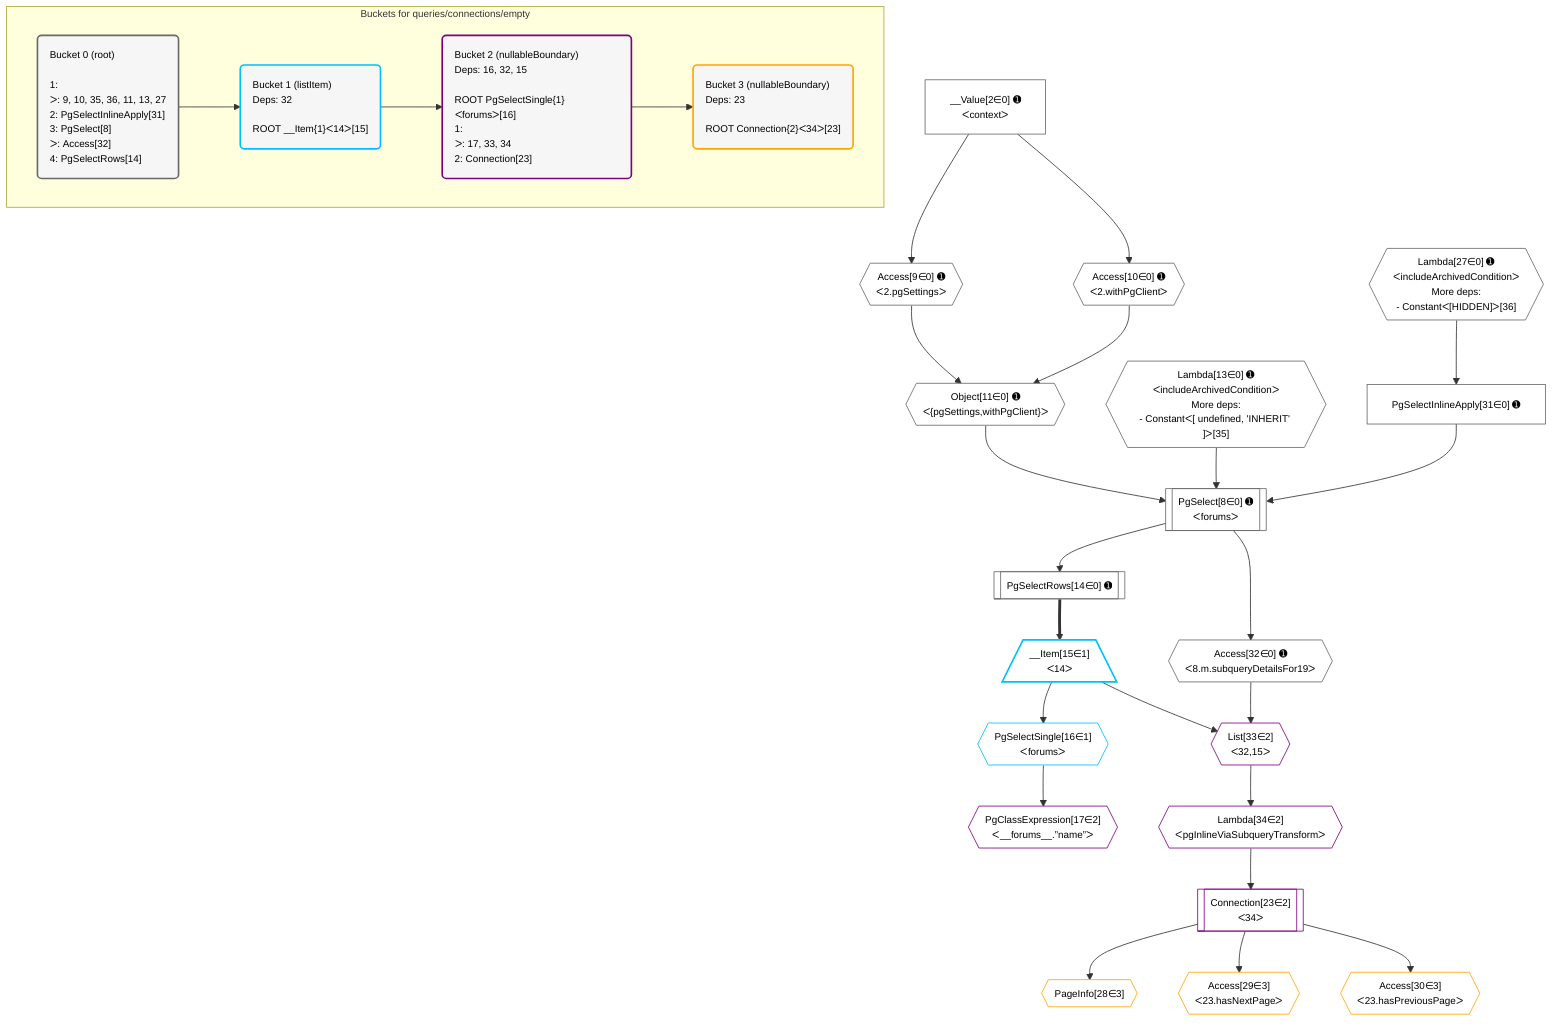 %%{init: {'themeVariables': { 'fontSize': '12px'}}}%%
graph TD
    classDef path fill:#eee,stroke:#000,color:#000
    classDef plan fill:#fff,stroke-width:1px,color:#000
    classDef itemplan fill:#fff,stroke-width:2px,color:#000
    classDef unbatchedplan fill:#dff,stroke-width:1px,color:#000
    classDef sideeffectplan fill:#fcc,stroke-width:2px,color:#000
    classDef bucket fill:#f6f6f6,color:#000,stroke-width:2px,text-align:left

    subgraph "Buckets for queries/connections/empty"
    Bucket0("Bucket 0 (root)<br /><br />1: <br />ᐳ: 9, 10, 35, 36, 11, 13, 27<br />2: PgSelectInlineApply[31]<br />3: PgSelect[8]<br />ᐳ: Access[32]<br />4: PgSelectRows[14]"):::bucket
    Bucket1("Bucket 1 (listItem)<br />Deps: 32<br /><br />ROOT __Item{1}ᐸ14ᐳ[15]"):::bucket
    Bucket2("Bucket 2 (nullableBoundary)<br />Deps: 16, 32, 15<br /><br />ROOT PgSelectSingle{1}ᐸforumsᐳ[16]<br />1: <br />ᐳ: 17, 33, 34<br />2: Connection[23]"):::bucket
    Bucket3("Bucket 3 (nullableBoundary)<br />Deps: 23<br /><br />ROOT Connection{2}ᐸ34ᐳ[23]"):::bucket
    end
    Bucket0 --> Bucket1
    Bucket1 --> Bucket2
    Bucket2 --> Bucket3

    %% plan dependencies
    PgSelect8[["PgSelect[8∈0] ➊<br />ᐸforumsᐳ"]]:::plan
    Object11{{"Object[11∈0] ➊<br />ᐸ{pgSettings,withPgClient}ᐳ"}}:::plan
    Lambda13{{"Lambda[13∈0] ➊<br />ᐸincludeArchivedConditionᐳ<br />More deps:<br />- Constantᐸ[ undefined, 'INHERIT' ]ᐳ[35]"}}:::plan
    PgSelectInlineApply31["PgSelectInlineApply[31∈0] ➊"]:::plan
    Object11 & Lambda13 & PgSelectInlineApply31 --> PgSelect8
    Access9{{"Access[9∈0] ➊<br />ᐸ2.pgSettingsᐳ"}}:::plan
    Access10{{"Access[10∈0] ➊<br />ᐸ2.withPgClientᐳ"}}:::plan
    Access9 & Access10 --> Object11
    __Value2["__Value[2∈0] ➊<br />ᐸcontextᐳ"]:::plan
    __Value2 --> Access9
    __Value2 --> Access10
    PgSelectRows14[["PgSelectRows[14∈0] ➊"]]:::plan
    PgSelect8 --> PgSelectRows14
    Lambda27{{"Lambda[27∈0] ➊<br />ᐸincludeArchivedConditionᐳ<br />More deps:<br />- Constantᐸ[HIDDEN]ᐳ[36]"}}:::plan
    Lambda27 --> PgSelectInlineApply31
    Access32{{"Access[32∈0] ➊<br />ᐸ8.m.subqueryDetailsFor19ᐳ"}}:::plan
    PgSelect8 --> Access32
    __Item15[/"__Item[15∈1]<br />ᐸ14ᐳ"\]:::itemplan
    PgSelectRows14 ==> __Item15
    PgSelectSingle16{{"PgSelectSingle[16∈1]<br />ᐸforumsᐳ"}}:::plan
    __Item15 --> PgSelectSingle16
    List33{{"List[33∈2]<br />ᐸ32,15ᐳ"}}:::plan
    Access32 & __Item15 --> List33
    PgClassExpression17{{"PgClassExpression[17∈2]<br />ᐸ__forums__.”name”ᐳ"}}:::plan
    PgSelectSingle16 --> PgClassExpression17
    Connection23[["Connection[23∈2]<br />ᐸ34ᐳ"]]:::plan
    Lambda34{{"Lambda[34∈2]<br />ᐸpgInlineViaSubqueryTransformᐳ"}}:::plan
    Lambda34 --> Connection23
    List33 --> Lambda34
    PageInfo28{{"PageInfo[28∈3]"}}:::plan
    Connection23 --> PageInfo28
    Access29{{"Access[29∈3]<br />ᐸ23.hasNextPageᐳ"}}:::plan
    Connection23 --> Access29
    Access30{{"Access[30∈3]<br />ᐸ23.hasPreviousPageᐳ"}}:::plan
    Connection23 --> Access30

    %% define steps
    classDef bucket0 stroke:#696969
    class Bucket0,__Value2,PgSelect8,Access9,Access10,Object11,Lambda13,PgSelectRows14,Lambda27,PgSelectInlineApply31,Access32 bucket0
    classDef bucket1 stroke:#00bfff
    class Bucket1,__Item15,PgSelectSingle16 bucket1
    classDef bucket2 stroke:#7f007f
    class Bucket2,PgClassExpression17,Connection23,List33,Lambda34 bucket2
    classDef bucket3 stroke:#ffa500
    class Bucket3,PageInfo28,Access29,Access30 bucket3